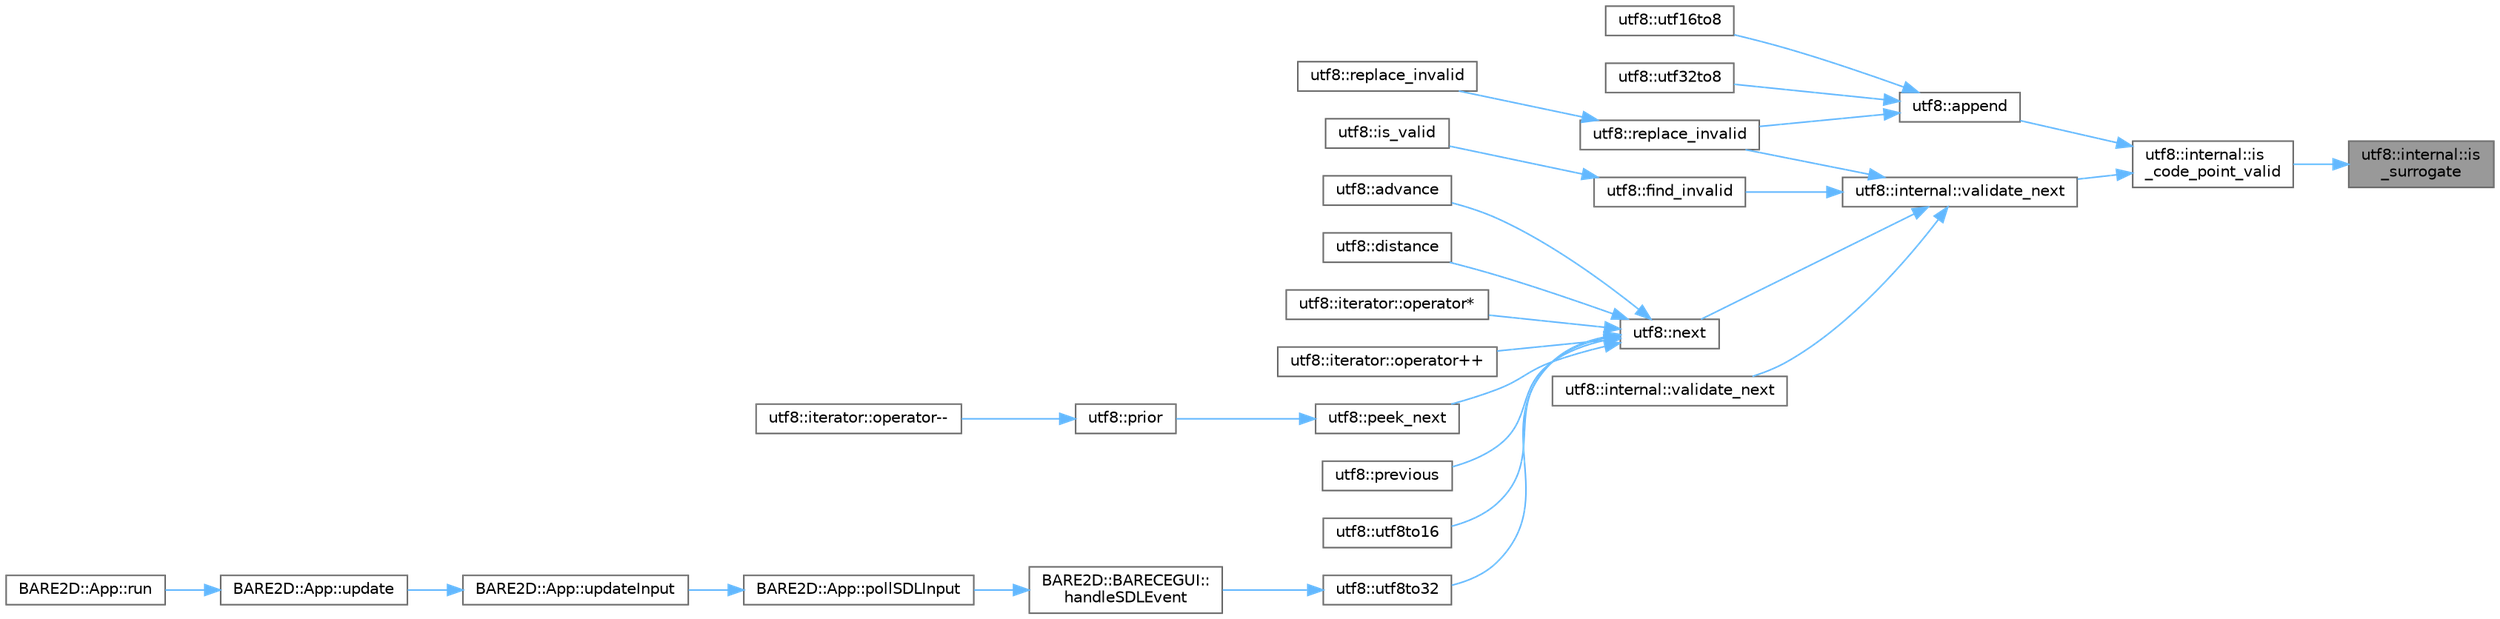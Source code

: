 digraph "utf8::internal::is_surrogate"
{
 // INTERACTIVE_SVG=YES
 // LATEX_PDF_SIZE
  bgcolor="transparent";
  edge [fontname=Helvetica,fontsize=10,labelfontname=Helvetica,labelfontsize=10];
  node [fontname=Helvetica,fontsize=10,shape=box,height=0.2,width=0.4];
  rankdir="RL";
  Node1 [label="utf8::internal::is\l_surrogate",height=0.2,width=0.4,color="gray40", fillcolor="grey60", style="filled", fontcolor="black",tooltip=" "];
  Node1 -> Node2 [dir="back",color="steelblue1",style="solid"];
  Node2 [label="utf8::internal::is\l_code_point_valid",height=0.2,width=0.4,color="grey40", fillcolor="white", style="filled",URL="$namespaceutf8_1_1internal.html#a97b553137aaeda6e8ca6f8d46f78fd79",tooltip=" "];
  Node2 -> Node3 [dir="back",color="steelblue1",style="solid"];
  Node3 [label="utf8::append",height=0.2,width=0.4,color="grey40", fillcolor="white", style="filled",URL="$namespaceutf8.html#a3827e78596fc38cfdebd721e9c45c901",tooltip="The library API - functions intended to be called by the users."];
  Node3 -> Node4 [dir="back",color="steelblue1",style="solid"];
  Node4 [label="utf8::replace_invalid",height=0.2,width=0.4,color="grey40", fillcolor="white", style="filled",URL="$namespaceutf8.html#a07dcd36a2185e5c9f0b19dd88859cd6c",tooltip=" "];
  Node4 -> Node5 [dir="back",color="steelblue1",style="solid"];
  Node5 [label="utf8::replace_invalid",height=0.2,width=0.4,color="grey40", fillcolor="white", style="filled",URL="$namespaceutf8.html#a13db09b6629724205302c623b76db028",tooltip=" "];
  Node3 -> Node6 [dir="back",color="steelblue1",style="solid"];
  Node6 [label="utf8::utf16to8",height=0.2,width=0.4,color="grey40", fillcolor="white", style="filled",URL="$namespaceutf8.html#acb68503442bd2e797e8fc8a960f54cf8",tooltip=" "];
  Node3 -> Node7 [dir="back",color="steelblue1",style="solid"];
  Node7 [label="utf8::utf32to8",height=0.2,width=0.4,color="grey40", fillcolor="white", style="filled",URL="$namespaceutf8.html#a4a1157ef2f85d4bc8366dbbea20dcb48",tooltip=" "];
  Node2 -> Node8 [dir="back",color="steelblue1",style="solid"];
  Node8 [label="utf8::internal::validate_next",height=0.2,width=0.4,color="grey40", fillcolor="white", style="filled",URL="$namespaceutf8_1_1internal.html#abe95547575fcc81911e381df03f8ebfe",tooltip=" "];
  Node8 -> Node9 [dir="back",color="steelblue1",style="solid"];
  Node9 [label="utf8::find_invalid",height=0.2,width=0.4,color="grey40", fillcolor="white", style="filled",URL="$namespaceutf8.html#ae29721faca762865e83ffea06605acc5",tooltip=" "];
  Node9 -> Node10 [dir="back",color="steelblue1",style="solid"];
  Node10 [label="utf8::is_valid",height=0.2,width=0.4,color="grey40", fillcolor="white", style="filled",URL="$namespaceutf8.html#add2dbec3d058aa66500ec4f97cc8174b",tooltip=" "];
  Node8 -> Node11 [dir="back",color="steelblue1",style="solid"];
  Node11 [label="utf8::next",height=0.2,width=0.4,color="grey40", fillcolor="white", style="filled",URL="$namespaceutf8.html#afc093dfde66a6f52cb4a5caefe0e580d",tooltip=" "];
  Node11 -> Node12 [dir="back",color="steelblue1",style="solid"];
  Node12 [label="utf8::advance",height=0.2,width=0.4,color="grey40", fillcolor="white", style="filled",URL="$namespaceutf8.html#a411eec0d2919810bb26966be242c1e9e",tooltip=" "];
  Node11 -> Node13 [dir="back",color="steelblue1",style="solid"];
  Node13 [label="utf8::distance",height=0.2,width=0.4,color="grey40", fillcolor="white", style="filled",URL="$namespaceutf8.html#ac2cd6005bab859b32fb7bb1cb999795d",tooltip=" "];
  Node11 -> Node14 [dir="back",color="steelblue1",style="solid"];
  Node14 [label="utf8::iterator::operator*",height=0.2,width=0.4,color="grey40", fillcolor="white", style="filled",URL="$classutf8_1_1iterator.html#a2826e61b8498fdf90467d57cdfb940ca",tooltip=" "];
  Node11 -> Node15 [dir="back",color="steelblue1",style="solid"];
  Node15 [label="utf8::iterator::operator++",height=0.2,width=0.4,color="grey40", fillcolor="white", style="filled",URL="$classutf8_1_1iterator.html#aaf536d2731e38161dfe7779fa9cd843b",tooltip=" "];
  Node11 -> Node16 [dir="back",color="steelblue1",style="solid"];
  Node16 [label="utf8::peek_next",height=0.2,width=0.4,color="grey40", fillcolor="white", style="filled",URL="$namespaceutf8.html#a42451db4241d57afe46e61f6a966ee8d",tooltip=" "];
  Node16 -> Node17 [dir="back",color="steelblue1",style="solid"];
  Node17 [label="utf8::prior",height=0.2,width=0.4,color="grey40", fillcolor="white", style="filled",URL="$namespaceutf8.html#a9a599fdd8a16ce65e3e72192db9d499b",tooltip=" "];
  Node17 -> Node18 [dir="back",color="steelblue1",style="solid"];
  Node18 [label="utf8::iterator::operator--",height=0.2,width=0.4,color="grey40", fillcolor="white", style="filled",URL="$classutf8_1_1iterator.html#a53b8575b1601f8259040230bc6eab1e6",tooltip=" "];
  Node11 -> Node19 [dir="back",color="steelblue1",style="solid"];
  Node19 [label="utf8::previous",height=0.2,width=0.4,color="grey40", fillcolor="white", style="filled",URL="$namespaceutf8.html#aedaf9315740d4f25b43c188b02b5bcd0",tooltip="Deprecated in versions that include \"prior\"."];
  Node11 -> Node20 [dir="back",color="steelblue1",style="solid"];
  Node20 [label="utf8::utf8to16",height=0.2,width=0.4,color="grey40", fillcolor="white", style="filled",URL="$namespaceutf8.html#a6404050074139c367a42f0a911779903",tooltip=" "];
  Node11 -> Node21 [dir="back",color="steelblue1",style="solid"];
  Node21 [label="utf8::utf8to32",height=0.2,width=0.4,color="grey40", fillcolor="white", style="filled",URL="$namespaceutf8.html#a8020ed399788dca779663adf061ed718",tooltip=" "];
  Node21 -> Node22 [dir="back",color="steelblue1",style="solid"];
  Node22 [label="BARE2D::BARECEGUI::\lhandleSDLEvent",height=0.2,width=0.4,color="grey40", fillcolor="white", style="filled",URL="$class_b_a_r_e2_d_1_1_b_a_r_e_c_e_g_u_i.html#a770264d8c510bbfe0585abe493011ed7",tooltip="Handles and propagates input."];
  Node22 -> Node23 [dir="back",color="steelblue1",style="solid"];
  Node23 [label="BARE2D::App::pollSDLInput",height=0.2,width=0.4,color="grey40", fillcolor="white", style="filled",URL="$class_b_a_r_e2_d_1_1_app.html#af9894f9e43d2620a21db76752fdb7fc4",tooltip="Polls inputs from SDL and updates the inputmanager as appropriate."];
  Node23 -> Node24 [dir="back",color="steelblue1",style="solid"];
  Node24 [label="BARE2D::App::updateInput",height=0.2,width=0.4,color="grey40", fillcolor="white", style="filled",URL="$class_b_a_r_e2_d_1_1_app.html#a88670d45389ef8ac5211227debf322e2",tooltip="Updates any input, and throws it down the pipeline!"];
  Node24 -> Node25 [dir="back",color="steelblue1",style="solid"];
  Node25 [label="BARE2D::App::update",height=0.2,width=0.4,color="grey40", fillcolor="white", style="filled",URL="$class_b_a_r_e2_d_1_1_app.html#ae0fb15b02f63b3b737041135b968ac55",tooltip="Updates input, output, etc. Only for internal use."];
  Node25 -> Node26 [dir="back",color="steelblue1",style="solid"];
  Node26 [label="BARE2D::App::run",height=0.2,width=0.4,color="grey40", fillcolor="white", style="filled",URL="$class_b_a_r_e2_d_1_1_app.html#a767c055c78bbf86b34bbd47e4b05ee01",tooltip="Runs the program! Starts the update-draw loop."];
  Node8 -> Node4 [dir="back",color="steelblue1",style="solid"];
  Node8 -> Node27 [dir="back",color="steelblue1",style="solid"];
  Node27 [label="utf8::internal::validate_next",height=0.2,width=0.4,color="grey40", fillcolor="white", style="filled",URL="$namespaceutf8_1_1internal.html#afd41668f94ce9f60f8e314d05804cecc",tooltip=" "];
}

